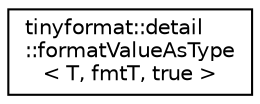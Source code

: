 digraph "Graphical Class Hierarchy"
{
  edge [fontname="Helvetica",fontsize="10",labelfontname="Helvetica",labelfontsize="10"];
  node [fontname="Helvetica",fontsize="10",shape=record];
  rankdir="LR";
  Node0 [label="tinyformat::detail\l::formatValueAsType\l\< T, fmtT, true \>",height=0.2,width=0.4,color="black", fillcolor="white", style="filled",URL="$d8/d39/structtinyformat_1_1detail_1_1format_value_as_type_3_01_t_00_01fmt_t_00_01true_01_4.html"];
}

